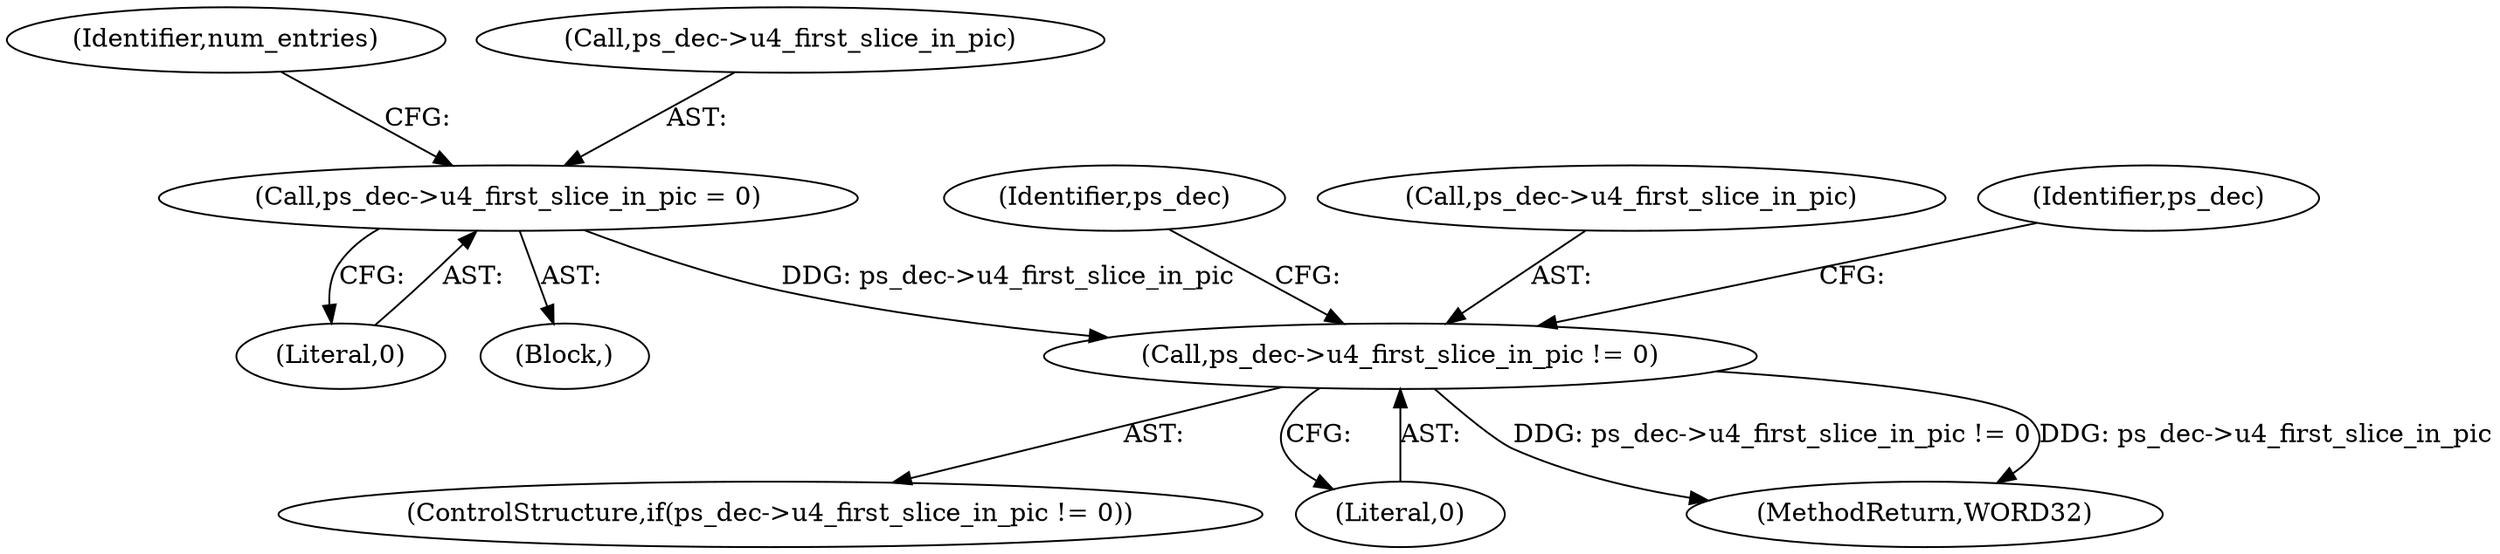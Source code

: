 digraph "0_Android_a78887bcffbc2995cf9ed72e0697acf560875e9e_1@pointer" {
"1001308" [label="(Call,ps_dec->u4_first_slice_in_pic != 0)"];
"1000492" [label="(Call,ps_dec->u4_first_slice_in_pic = 0)"];
"1000760" [label="(Identifier,num_entries)"];
"1000496" [label="(Literal,0)"];
"1001307" [label="(ControlStructure,if(ps_dec->u4_first_slice_in_pic != 0))"];
"1001316" [label="(Identifier,ps_dec)"];
"1001308" [label="(Call,ps_dec->u4_first_slice_in_pic != 0)"];
"1001309" [label="(Call,ps_dec->u4_first_slice_in_pic)"];
"1000493" [label="(Call,ps_dec->u4_first_slice_in_pic)"];
"1000492" [label="(Call,ps_dec->u4_first_slice_in_pic = 0)"];
"1000220" [label="(Block,)"];
"1001324" [label="(Identifier,ps_dec)"];
"1001312" [label="(Literal,0)"];
"1001356" [label="(MethodReturn,WORD32)"];
"1001308" -> "1001307"  [label="AST: "];
"1001308" -> "1001312"  [label="CFG: "];
"1001309" -> "1001308"  [label="AST: "];
"1001312" -> "1001308"  [label="AST: "];
"1001316" -> "1001308"  [label="CFG: "];
"1001324" -> "1001308"  [label="CFG: "];
"1001308" -> "1001356"  [label="DDG: ps_dec->u4_first_slice_in_pic != 0"];
"1001308" -> "1001356"  [label="DDG: ps_dec->u4_first_slice_in_pic"];
"1000492" -> "1001308"  [label="DDG: ps_dec->u4_first_slice_in_pic"];
"1000492" -> "1000220"  [label="AST: "];
"1000492" -> "1000496"  [label="CFG: "];
"1000493" -> "1000492"  [label="AST: "];
"1000496" -> "1000492"  [label="AST: "];
"1000760" -> "1000492"  [label="CFG: "];
}
